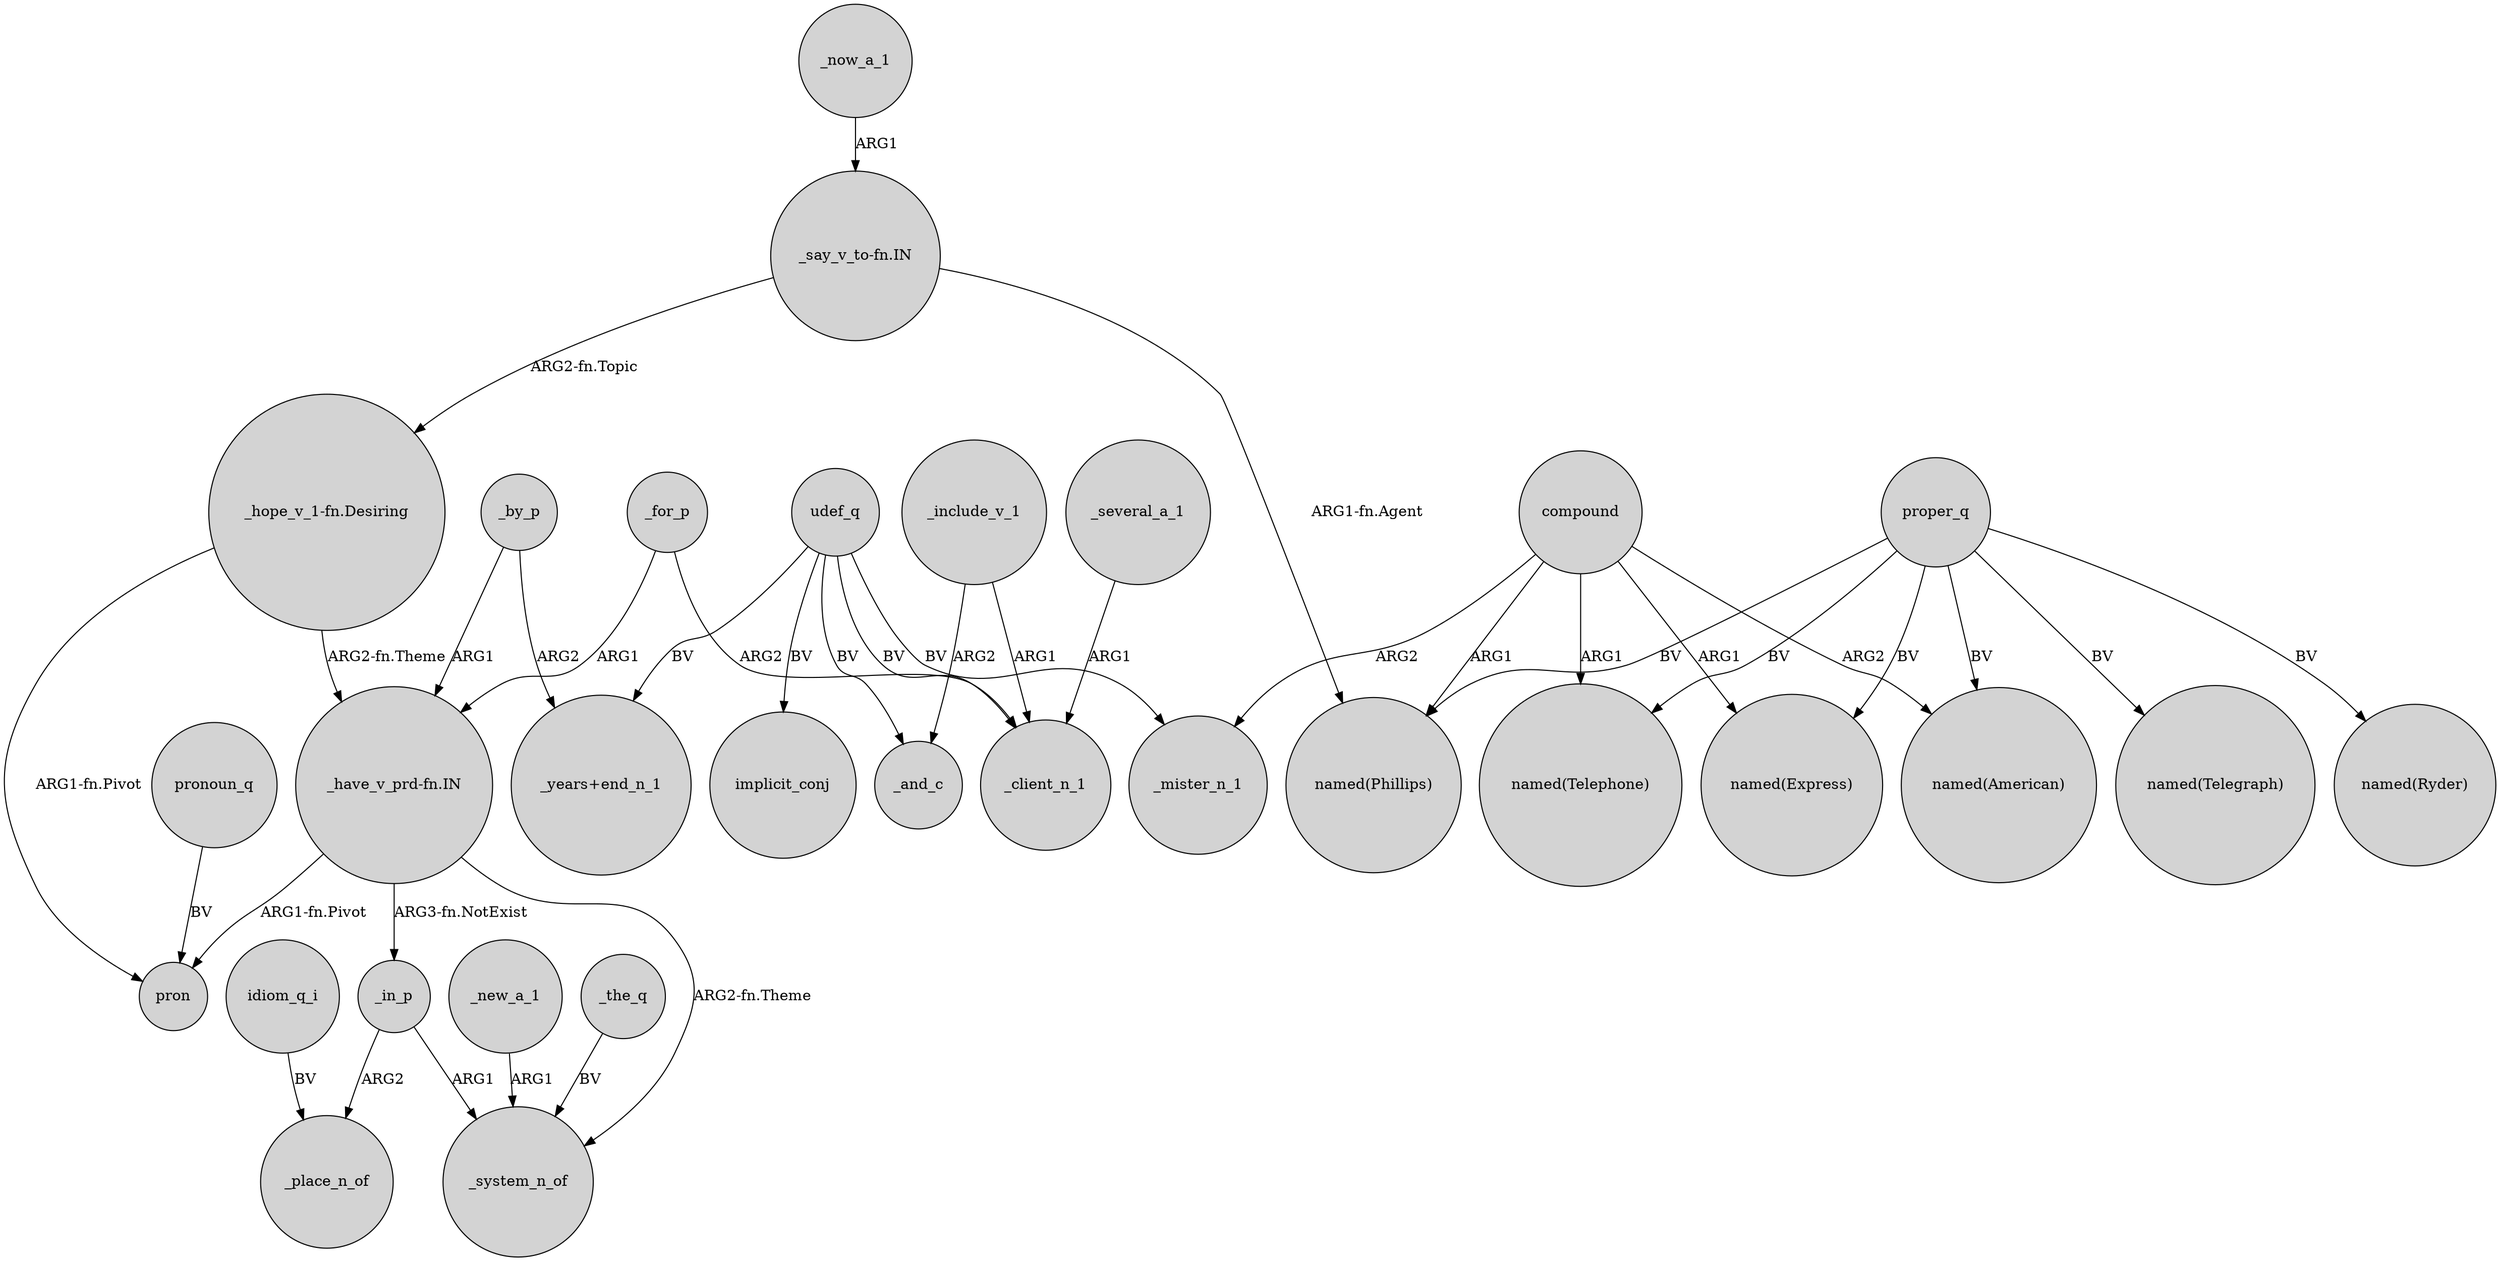 digraph {
	node [shape=circle style=filled]
	"_hope_v_1-fn.Desiring" -> pron [label="ARG1-fn.Pivot"]
	_include_v_1 -> _and_c [label=ARG2]
	"_say_v_to-fn.IN" -> "named(Phillips)" [label="ARG1-fn.Agent"]
	proper_q -> "named(American)" [label=BV]
	proper_q -> "named(Express)" [label=BV]
	_now_a_1 -> "_say_v_to-fn.IN" [label=ARG1]
	compound -> _mister_n_1 [label=ARG2]
	"_say_v_to-fn.IN" -> "_hope_v_1-fn.Desiring" [label="ARG2-fn.Topic"]
	"_hope_v_1-fn.Desiring" -> "_have_v_prd-fn.IN" [label="ARG2-fn.Theme"]
	udef_q -> _mister_n_1 [label=BV]
	compound -> "named(Telephone)" [label=ARG1]
	compound -> "named(Express)" [label=ARG1]
	_by_p -> "_years+end_n_1" [label=ARG2]
	proper_q -> "named(Telegraph)" [label=BV]
	udef_q -> implicit_conj [label=BV]
	compound -> "named(Phillips)" [label=ARG1]
	_in_p -> _place_n_of [label=ARG2]
	compound -> "named(American)" [label=ARG2]
	udef_q -> "_years+end_n_1" [label=BV]
	"_have_v_prd-fn.IN" -> _system_n_of [label="ARG2-fn.Theme"]
	_new_a_1 -> _system_n_of [label=ARG1]
	pronoun_q -> pron [label=BV]
	proper_q -> "named(Telephone)" [label=BV]
	"_have_v_prd-fn.IN" -> _in_p [label="ARG3-fn.NotExist"]
	udef_q -> _client_n_1 [label=BV]
	proper_q -> "named(Ryder)" [label=BV]
	_for_p -> "_have_v_prd-fn.IN" [label=ARG1]
	_the_q -> _system_n_of [label=BV]
	_several_a_1 -> _client_n_1 [label=ARG1]
	_for_p -> _client_n_1 [label=ARG2]
	_include_v_1 -> _client_n_1 [label=ARG1]
	udef_q -> _and_c [label=BV]
	proper_q -> "named(Phillips)" [label=BV]
	_in_p -> _system_n_of [label=ARG1]
	"_have_v_prd-fn.IN" -> pron [label="ARG1-fn.Pivot"]
	_by_p -> "_have_v_prd-fn.IN" [label=ARG1]
	idiom_q_i -> _place_n_of [label=BV]
}
